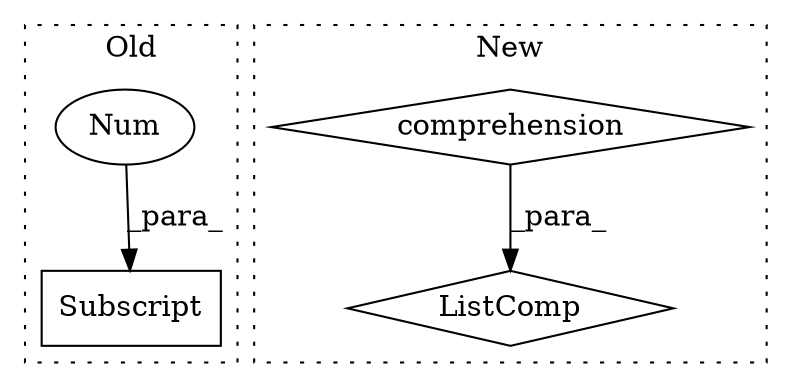 digraph G {
subgraph cluster0 {
1 [label="Subscript" a="63" s="17847,0" l="13,0" shape="box"];
4 [label="Num" a="76" s="17858" l="1" shape="ellipse"];
label = "Old";
style="dotted";
}
subgraph cluster1 {
2 [label="ListComp" a="106" s="18018" l="56" shape="diamond"];
3 [label="comprehension" a="45" s="18046" l="3" shape="diamond"];
label = "New";
style="dotted";
}
3 -> 2 [label="_para_"];
4 -> 1 [label="_para_"];
}